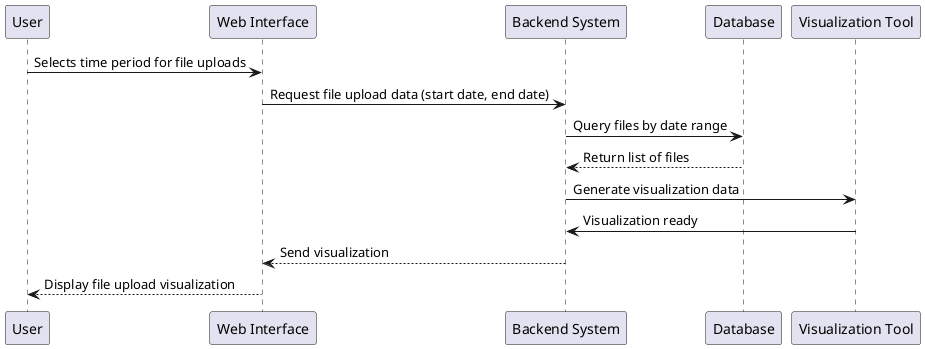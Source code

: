 @startuml
participant User
participant "Web Interface" as UI
participant "Backend System" as Backend
participant "Database" as DB
participant "Visualization Tool" as Visualization

User -> UI : Selects time period for file uploads
UI -> Backend : Request file upload data (start date, end date)
Backend -> DB : Query files by date range
DB --> Backend : Return list of files
Backend -> Visualization : Generate visualization data
Visualization -> Backend : Visualization ready
Backend --> UI : Send visualization
UI --> User : Display file upload visualization

@enduml